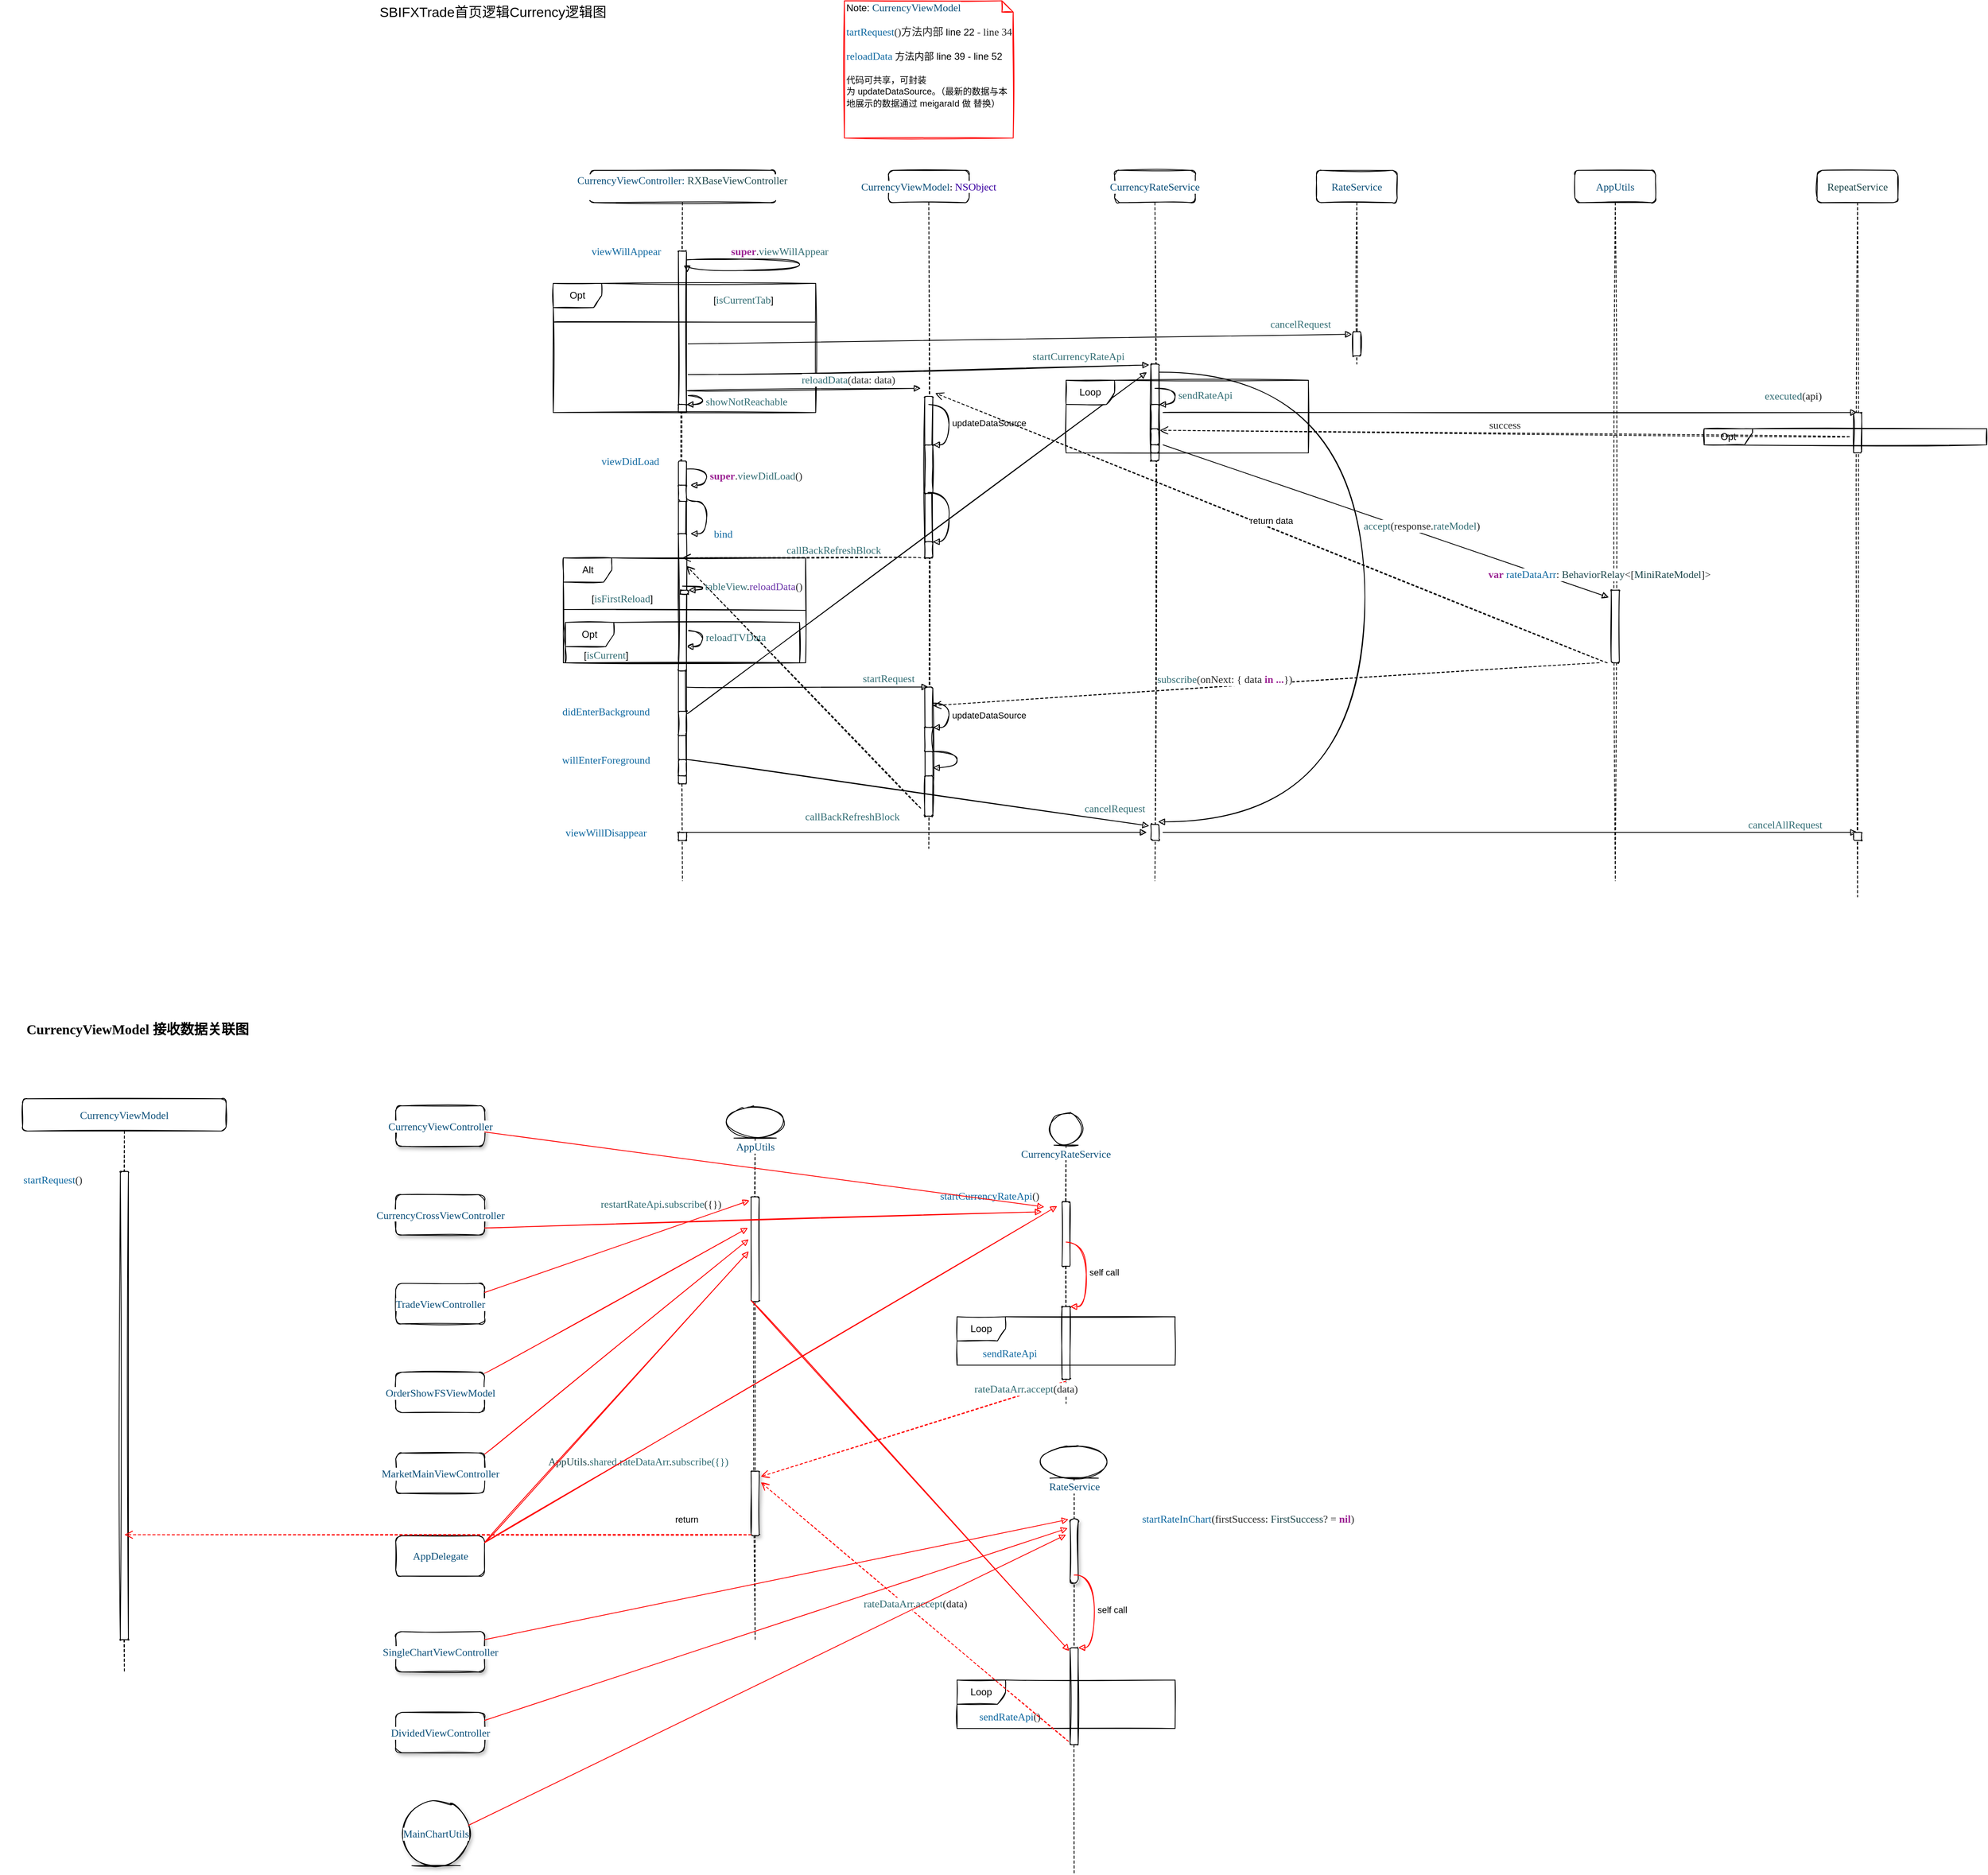 <mxfile version="13.6.2" type="device"><diagram name="Page-1" id="13e1069c-82ec-6db2-03f1-153e76fe0fe0"><mxGraphModel dx="5787" dy="4152" grid="1" gridSize="10" guides="1" tooltips="1" connect="1" arrows="1" fold="1" page="1" pageScale="1" pageWidth="4681" pageHeight="3300" background="#ffffff" math="0" shadow="0"><root><mxCell id="0"/><mxCell id="1" parent="0"/><mxCell id="7baba1c4bc27f4b0-2" value="&lt;span style=&quot;background-color: rgb(255 , 255 , 255) ; color: rgb(11 , 79 , 121) ; font-family: &amp;#34;menlo&amp;#34; ; font-size: 13px&quot;&gt;CurrencyViewModel&lt;/span&gt;:&amp;nbsp;&lt;span style=&quot;background-color: rgb(255 , 255 , 255) ; color: rgb(57 , 0 , 160) ; font-family: &amp;#34;menlo&amp;#34; ; font-size: 13px&quot;&gt;NSObject&lt;/span&gt;" style="shape=umlLifeline;perimeter=lifelinePerimeter;whiteSpace=wrap;html=1;container=1;collapsible=0;recursiveResize=0;outlineConnect=0;shadow=0;comic=0;labelBackgroundColor=none;strokeWidth=1;fontFamily=Verdana;fontSize=12;align=center;sketch=1;rounded=1;" parent="1" vertex="1"><mxGeometry x="10" y="80" width="100" height="840" as="geometry"/></mxCell><mxCell id="0Ag_rwqK9owdtoAF3dNn-20" value="" style="html=1;points=[];perimeter=orthogonalPerimeter;sketch=1;rounded=1;" vertex="1" parent="7baba1c4bc27f4b0-2"><mxGeometry x="45" y="280" width="10" height="200" as="geometry"/></mxCell><mxCell id="0Ag_rwqK9owdtoAF3dNn-27" value="" style="html=1;points=[];perimeter=orthogonalPerimeter;sketch=1;rounded=1;" vertex="1" parent="7baba1c4bc27f4b0-2"><mxGeometry x="45" y="340" width="10" height="60" as="geometry"/></mxCell><mxCell id="0Ag_rwqK9owdtoAF3dNn-28" value="updateDataSource" style="edgeStyle=orthogonalEdgeStyle;html=1;align=left;spacingLeft=2;endArrow=block;entryX=1;entryY=0;sketch=1;curved=1;" edge="1" target="0Ag_rwqK9owdtoAF3dNn-27" parent="7baba1c4bc27f4b0-2"><mxGeometry relative="1" as="geometry"><mxPoint x="50" y="290" as="sourcePoint"/><Array as="points"><mxPoint x="75" y="290"/></Array></mxGeometry></mxCell><mxCell id="0Ag_rwqK9owdtoAF3dNn-29" value="" style="html=1;points=[];perimeter=orthogonalPerimeter;sketch=1;rounded=1;" vertex="1" parent="7baba1c4bc27f4b0-2"><mxGeometry x="45" y="460" width="10" height="20" as="geometry"/></mxCell><mxCell id="0Ag_rwqK9owdtoAF3dNn-30" value="&lt;p class=&quot;p1&quot; style=&quot;margin: 0px ; font-stretch: normal ; font-size: 13px ; line-height: normal ; font-family: &amp;#34;menlo&amp;#34; ; color: rgb(50 , 109 , 116)&quot;&gt;callBackRefreshBlock&lt;/p&gt;" style="edgeStyle=orthogonalEdgeStyle;html=1;align=left;spacingLeft=2;endArrow=block;entryX=1;entryY=0;exitX=0.4;exitY=0.983;exitDx=0;exitDy=0;exitPerimeter=0;sketch=1;curved=1;" edge="1" target="0Ag_rwqK9owdtoAF3dNn-29" parent="7baba1c4bc27f4b0-2" source="0Ag_rwqK9owdtoAF3dNn-27"><mxGeometry x="1" y="185" relative="1" as="geometry"><mxPoint x="50" y="410" as="sourcePoint"/><Array as="points"><mxPoint x="75" y="399"/><mxPoint x="75" y="460"/></Array><mxPoint x="-185" y="-175" as="offset"/></mxGeometry></mxCell><mxCell id="0Ag_rwqK9owdtoAF3dNn-66" value="" style="html=1;points=[];perimeter=orthogonalPerimeter;sketch=1;rounded=1;" vertex="1" parent="7baba1c4bc27f4b0-2"><mxGeometry x="45" y="640" width="10" height="160" as="geometry"/></mxCell><mxCell id="0Ag_rwqK9owdtoAF3dNn-71" value="" style="html=1;points=[];perimeter=orthogonalPerimeter;sketch=1;rounded=1;" vertex="1" parent="7baba1c4bc27f4b0-2"><mxGeometry x="45" y="690" width="10" height="30" as="geometry"/></mxCell><mxCell id="0Ag_rwqK9owdtoAF3dNn-72" value="updateDataSource" style="edgeStyle=orthogonalEdgeStyle;html=1;align=left;spacingLeft=2;endArrow=block;entryX=1;entryY=0;sketch=1;curved=1;" edge="1" parent="7baba1c4bc27f4b0-2" target="0Ag_rwqK9owdtoAF3dNn-71"><mxGeometry relative="1" as="geometry"><mxPoint x="55" y="660" as="sourcePoint"/><Array as="points"><mxPoint x="75" y="660"/><mxPoint x="75" y="690"/></Array></mxGeometry></mxCell><mxCell id="0Ag_rwqK9owdtoAF3dNn-74" value="" style="edgeStyle=orthogonalEdgeStyle;html=1;align=left;spacingLeft=2;endArrow=block;entryX=1;entryY=0;sketch=1;curved=1;" edge="1" parent="7baba1c4bc27f4b0-2"><mxGeometry relative="1" as="geometry"><mxPoint x="55" y="720" as="sourcePoint"/><Array as="points"><mxPoint x="85" y="720"/><mxPoint x="85" y="740"/></Array><mxPoint x="55" y="740" as="targetPoint"/></mxGeometry></mxCell><mxCell id="0Ag_rwqK9owdtoAF3dNn-73" value="" style="html=1;points=[];perimeter=orthogonalPerimeter;sketch=1;rounded=1;" vertex="1" parent="7baba1c4bc27f4b0-2"><mxGeometry x="45" y="750" width="10" height="50" as="geometry"/></mxCell><mxCell id="7baba1c4bc27f4b0-3" value="&lt;p class=&quot;p1&quot; style=&quot;margin: 0px ; font-stretch: normal ; font-size: 13px ; line-height: normal ; font-family: &amp;#34;menlo&amp;#34; ; color: rgb(11 , 79 , 121) ; background-color: rgb(255 , 255 , 255)&quot;&gt;CurrencyRateService&lt;/p&gt;" style="shape=umlLifeline;perimeter=lifelinePerimeter;whiteSpace=wrap;html=1;container=1;collapsible=0;recursiveResize=0;outlineConnect=0;shadow=0;comic=0;labelBackgroundColor=none;strokeWidth=1;fontFamily=Verdana;fontSize=12;align=center;sketch=1;rounded=1;" parent="1" vertex="1"><mxGeometry x="290" y="80" width="100" height="880" as="geometry"/></mxCell><mxCell id="7baba1c4bc27f4b0-13" value="" style="html=1;points=[];perimeter=orthogonalPerimeter;shadow=0;comic=0;labelBackgroundColor=none;strokeWidth=1;fontFamily=Verdana;fontSize=12;align=center;sketch=1;rounded=1;" parent="7baba1c4bc27f4b0-3" vertex="1"><mxGeometry x="45" y="240" width="10" height="120" as="geometry"/></mxCell><mxCell id="0Ag_rwqK9owdtoAF3dNn-63" value="" style="html=1;points=[];perimeter=orthogonalPerimeter;sketch=1;rounded=1;" vertex="1" parent="7baba1c4bc27f4b0-3"><mxGeometry x="45" y="810" width="10" height="20" as="geometry"/></mxCell><mxCell id="0Ag_rwqK9owdtoAF3dNn-82" value="" style="html=1;points=[];perimeter=orthogonalPerimeter;sketch=1;rounded=1;" vertex="1" parent="7baba1c4bc27f4b0-3"><mxGeometry x="45" y="290" width="10" height="60" as="geometry"/></mxCell><mxCell id="0Ag_rwqK9owdtoAF3dNn-83" value="&lt;p class=&quot;p1&quot; style=&quot;margin: 0px ; font-stretch: normal ; font-size: 13px ; line-height: normal ; font-family: &amp;#34;menlo&amp;#34; ; color: rgb(50 , 109 , 116)&quot;&gt;sendRateApi&lt;/p&gt;" style="edgeStyle=orthogonalEdgeStyle;html=1;align=left;spacingLeft=2;endArrow=block;entryX=1;entryY=0;sketch=1;curved=1;" edge="1" target="0Ag_rwqK9owdtoAF3dNn-82" parent="7baba1c4bc27f4b0-3"><mxGeometry relative="1" as="geometry"><mxPoint x="50" y="270" as="sourcePoint"/><Array as="points"><mxPoint x="75" y="270"/></Array></mxGeometry></mxCell><mxCell id="0Ag_rwqK9owdtoAF3dNn-84" value="&lt;p class=&quot;p1&quot; style=&quot;margin: 0px ; font-stretch: normal ; font-size: 13px ; line-height: normal ; font-family: &amp;#34;menlo&amp;#34; ; color: rgb(50 , 109 , 116)&quot;&gt;executed&lt;span class=&quot;s1&quot; style=&quot;color: rgba(0 , 0 , 0 , 0.85)&quot;&gt;(api)&lt;/span&gt;&lt;/p&gt;" style="html=1;verticalAlign=bottom;endArrow=block;sketch=1;curved=1;" edge="1" parent="7baba1c4bc27f4b0-3" target="0Ag_rwqK9owdtoAF3dNn-78"><mxGeometry x="0.815" y="10" width="80" relative="1" as="geometry"><mxPoint x="60" y="300" as="sourcePoint"/><mxPoint x="140" y="300" as="targetPoint"/><mxPoint as="offset"/></mxGeometry></mxCell><mxCell id="0Ag_rwqK9owdtoAF3dNn-93" value="" style="html=1;points=[];perimeter=orthogonalPerimeter;sketch=1;rounded=1;" vertex="1" parent="7baba1c4bc27f4b0-3"><mxGeometry x="45" y="320" width="10" height="20" as="geometry"/></mxCell><mxCell id="0Ag_rwqK9owdtoAF3dNn-94" value="&lt;p class=&quot;p1&quot; style=&quot;margin: 0px ; font-stretch: normal ; font-size: 13px ; line-height: normal ; font-family: &amp;#34;menlo&amp;#34; ; color: rgb(50 , 109 , 116)&quot;&gt;accept&lt;span class=&quot;s1&quot; style=&quot;color: rgba(0 , 0 , 0 , 0.85)&quot;&gt;(response.&lt;/span&gt;rateModel&lt;span class=&quot;s1&quot; style=&quot;color: rgba(0 , 0 , 0 , 0.85)&quot;&gt;)&lt;/span&gt;&lt;/p&gt;" style="html=1;verticalAlign=bottom;endArrow=block;entryX=-0.3;entryY=0.1;entryDx=0;entryDy=0;entryPerimeter=0;sketch=1;curved=1;" edge="1" parent="7baba1c4bc27f4b0-3" target="7baba1c4bc27f4b0-19"><mxGeometry x="0.16" width="80" relative="1" as="geometry"><mxPoint x="60" y="340" as="sourcePoint"/><mxPoint x="140" y="340" as="targetPoint"/><mxPoint y="1" as="offset"/></mxGeometry></mxCell><mxCell id="0Ag_rwqK9owdtoAF3dNn-99" value="" style="edgeStyle=orthogonalEdgeStyle;html=1;align=left;spacingLeft=2;endArrow=block;entryX=0.9;entryY=-0.15;entryDx=0;entryDy=0;entryPerimeter=0;sketch=1;curved=1;" edge="1" target="0Ag_rwqK9owdtoAF3dNn-63" parent="7baba1c4bc27f4b0-3" source="7baba1c4bc27f4b0-13"><mxGeometry relative="1" as="geometry"><mxPoint x="50" y="750" as="sourcePoint"/><Array as="points"><mxPoint x="310" y="250"/><mxPoint x="310" y="807"/></Array><mxPoint x="55" y="770" as="targetPoint"/></mxGeometry></mxCell><mxCell id="0Ag_rwqK9owdtoAF3dNn-100" value="" style="html=1;verticalAlign=bottom;endArrow=block;sketch=1;curved=1;" edge="1" parent="7baba1c4bc27f4b0-3" target="0Ag_rwqK9owdtoAF3dNn-78"><mxGeometry width="80" relative="1" as="geometry"><mxPoint x="60" y="820" as="sourcePoint"/><mxPoint x="140" y="820" as="targetPoint"/></mxGeometry></mxCell><mxCell id="7baba1c4bc27f4b0-4" value="&lt;p class=&quot;p1&quot; style=&quot;margin: 0px ; font-stretch: normal ; font-size: 13px ; line-height: normal ; font-family: &amp;#34;menlo&amp;#34; ; color: rgb(11 , 79 , 121) ; background-color: rgb(255 , 255 , 255)&quot;&gt;RateService&lt;/p&gt;" style="shape=umlLifeline;perimeter=lifelinePerimeter;whiteSpace=wrap;html=1;container=1;collapsible=0;recursiveResize=0;outlineConnect=0;shadow=0;comic=0;labelBackgroundColor=none;strokeWidth=1;fontFamily=Verdana;fontSize=12;align=center;sketch=1;rounded=1;" parent="1" vertex="1"><mxGeometry x="540" y="80" width="100" height="240" as="geometry"/></mxCell><mxCell id="7baba1c4bc27f4b0-5" value="&lt;p class=&quot;p1&quot; style=&quot;margin: 0px ; font-stretch: normal ; font-size: 13px ; line-height: normal ; font-family: &amp;#34;menlo&amp;#34; ; color: rgb(11 , 79 , 121) ; background-color: rgb(255 , 255 , 255)&quot;&gt;AppUtils&lt;/p&gt;" style="shape=umlLifeline;perimeter=lifelinePerimeter;whiteSpace=wrap;html=1;container=1;collapsible=0;recursiveResize=0;outlineConnect=0;shadow=0;comic=0;labelBackgroundColor=none;strokeWidth=1;fontFamily=Verdana;fontSize=12;align=center;sketch=1;rounded=1;" parent="1" vertex="1"><mxGeometry x="860" y="80" width="100" height="880" as="geometry"/></mxCell><mxCell id="7baba1c4bc27f4b0-19" value="" style="html=1;points=[];perimeter=orthogonalPerimeter;shadow=0;comic=0;labelBackgroundColor=none;strokeWidth=1;fontFamily=Verdana;fontSize=12;align=center;sketch=1;rounded=1;" parent="7baba1c4bc27f4b0-5" vertex="1"><mxGeometry x="45" y="520" width="10" height="90" as="geometry"/></mxCell><mxCell id="7baba1c4bc27f4b0-8" value="&lt;p class=&quot;p1&quot; style=&quot;margin: 0px ; font-stretch: normal ; font-size: 13px ; line-height: normal ; font-family: &amp;#34;menlo&amp;#34; ; color: rgb(11 , 79 , 121) ; background-color: rgb(255 , 255 , 255)&quot;&gt;CurrencyViewController:&amp;nbsp;&lt;span style=&quot;color: rgb(28 , 70 , 74) ; font-family: &amp;#34;menlo&amp;#34;&quot;&gt;RXBaseViewController&lt;/span&gt;&lt;/p&gt;&lt;p class=&quot;p1&quot; style=&quot;margin: 0px ; font-stretch: normal ; font-size: 13px ; line-height: normal ; font-family: &amp;#34;menlo&amp;#34; ; color: rgb(11 , 79 , 121) ; background-color: rgb(255 , 255 , 255)&quot;&gt;&lt;span style=&quot;color: rgb(28 , 70 , 74) ; font-family: &amp;#34;menlo&amp;#34;&quot;&gt;&lt;br&gt;&lt;/span&gt;&lt;/p&gt;" style="shape=umlLifeline;perimeter=lifelinePerimeter;whiteSpace=wrap;html=1;container=1;collapsible=0;recursiveResize=0;outlineConnect=0;shadow=0;comic=0;labelBackgroundColor=none;strokeWidth=1;fontFamily=Verdana;fontSize=12;align=center;sketch=1;rounded=1;" parent="1" vertex="1"><mxGeometry x="-360" y="80" width="230" height="880" as="geometry"/></mxCell><mxCell id="7baba1c4bc27f4b0-9" value="" style="html=1;points=[];perimeter=orthogonalPerimeter;shadow=0;comic=0;labelBackgroundColor=none;strokeWidth=1;fontFamily=Verdana;fontSize=12;align=center;sketch=1;rounded=1;" parent="7baba1c4bc27f4b0-8" vertex="1"><mxGeometry x="110" y="100" width="10" height="200" as="geometry"/></mxCell><mxCell id="0Ag_rwqK9owdtoAF3dNn-18" value="" style="edgeStyle=orthogonalEdgeStyle;html=1;align=left;spacingLeft=2;endArrow=block;entryX=1.1;entryY=0.133;exitX=1;exitY=0.056;exitDx=0;exitDy=0;exitPerimeter=0;entryDx=0;entryDy=0;entryPerimeter=0;sketch=1;curved=1;" edge="1" target="7baba1c4bc27f4b0-9" parent="7baba1c4bc27f4b0-8" source="7baba1c4bc27f4b0-9"><mxGeometry relative="1" as="geometry"><mxPoint x="235" y="340" as="sourcePoint"/><Array as="points"><mxPoint x="260" y="110"/><mxPoint x="260" y="124"/></Array></mxGeometry></mxCell><mxCell id="0Ag_rwqK9owdtoAF3dNn-33" value="" style="html=1;points=[];perimeter=orthogonalPerimeter;sketch=1;rounded=1;" vertex="1" parent="7baba1c4bc27f4b0-8"><mxGeometry x="110" y="480" width="10" height="130" as="geometry"/></mxCell><mxCell id="0Ag_rwqK9owdtoAF3dNn-41" value="" style="html=1;points=[];perimeter=orthogonalPerimeter;sketch=1;rounded=1;" vertex="1" parent="7baba1c4bc27f4b0-8"><mxGeometry x="110" y="590" width="10" height="20" as="geometry"/></mxCell><mxCell id="0Ag_rwqK9owdtoAF3dNn-42" value="&lt;p class=&quot;p1&quot; style=&quot;margin: 0px ; font-stretch: normal ; font-size: 13px ; line-height: normal ; font-family: &amp;#34;menlo&amp;#34; ; color: rgb(50 , 109 , 116)&quot;&gt;reloadTVData&lt;/p&gt;" style="edgeStyle=orthogonalEdgeStyle;html=1;align=left;spacingLeft=2;endArrow=block;entryX=1;entryY=0;sketch=1;curved=1;" edge="1" target="0Ag_rwqK9owdtoAF3dNn-41" parent="7baba1c4bc27f4b0-8"><mxGeometry relative="1" as="geometry"><mxPoint x="115" y="570" as="sourcePoint"/><Array as="points"><mxPoint x="140" y="570"/></Array></mxGeometry></mxCell><mxCell id="0Ag_rwqK9owdtoAF3dNn-48" value="" style="html=1;points=[];perimeter=orthogonalPerimeter;sketch=1;rounded=1;" vertex="1" parent="7baba1c4bc27f4b0-8"><mxGeometry x="110" y="360" width="10" height="400" as="geometry"/></mxCell><mxCell id="0Ag_rwqK9owdtoAF3dNn-49" value="" style="html=1;points=[];perimeter=orthogonalPerimeter;sketch=1;rounded=1;" vertex="1" parent="7baba1c4bc27f4b0-8"><mxGeometry x="110" y="450" width="10" height="170" as="geometry"/></mxCell><mxCell id="0Ag_rwqK9owdtoAF3dNn-52" value="&lt;p class=&quot;p1&quot; style=&quot;margin: 0px ; font-stretch: normal ; font-size: 13px ; line-height: normal ; font-family: &amp;#34;menlo&amp;#34; ; color: rgb(50 , 109 , 116)&quot;&gt;&lt;span class=&quot;s1&quot; style=&quot;color: rgb(155 , 35 , 147)&quot;&gt;&lt;b&gt;super&lt;/b&gt;&lt;/span&gt;&lt;span class=&quot;s2&quot; style=&quot;color: rgba(0 , 0 , 0 , 0.85)&quot;&gt;.&lt;/span&gt;viewDidLoad&lt;span class=&quot;s2&quot; style=&quot;color: rgba(0 , 0 , 0 , 0.85)&quot;&gt;()&lt;/span&gt;&lt;/p&gt;" style="edgeStyle=orthogonalEdgeStyle;html=1;align=left;spacingLeft=2;endArrow=block;entryX=1;entryY=0;sketch=1;curved=1;" edge="1" parent="7baba1c4bc27f4b0-8"><mxGeometry relative="1" as="geometry"><mxPoint x="120" y="370" as="sourcePoint"/><Array as="points"><mxPoint x="145" y="370"/></Array><mxPoint x="125" y="390" as="targetPoint"/></mxGeometry></mxCell><mxCell id="0Ag_rwqK9owdtoAF3dNn-53" value="" style="html=1;points=[];perimeter=orthogonalPerimeter;sketch=1;rounded=1;" vertex="1" parent="7baba1c4bc27f4b0-8"><mxGeometry x="110" y="390" width="10" height="20" as="geometry"/></mxCell><mxCell id="0Ag_rwqK9owdtoAF3dNn-55" value="&lt;span style=&quot;color: rgb(15 , 104 , 160) ; font-family: &amp;#34;menlo&amp;#34; ; font-size: 13px ; text-align: center&quot;&gt;bind&lt;/span&gt;" style="edgeStyle=orthogonalEdgeStyle;html=1;align=left;spacingLeft=2;endArrow=block;entryX=1;entryY=0;exitX=1;exitY=0.7;exitDx=0;exitDy=0;exitPerimeter=0;sketch=1;curved=1;" edge="1" parent="7baba1c4bc27f4b0-8" source="0Ag_rwqK9owdtoAF3dNn-53"><mxGeometry x="0.56" y="-5" relative="1" as="geometry"><mxPoint x="120" y="430" as="sourcePoint"/><Array as="points"><mxPoint x="120" y="410"/><mxPoint x="145" y="410"/><mxPoint x="145" y="450"/></Array><mxPoint x="125" y="450" as="targetPoint"/><mxPoint x="5" y="5" as="offset"/></mxGeometry></mxCell><mxCell id="0Ag_rwqK9owdtoAF3dNn-57" value="" style="html=1;points=[];perimeter=orthogonalPerimeter;sketch=1;rounded=1;" vertex="1" parent="7baba1c4bc27f4b0-8"><mxGeometry x="110" y="670" width="10" height="30" as="geometry"/></mxCell><mxCell id="0Ag_rwqK9owdtoAF3dNn-58" value="" style="html=1;points=[];perimeter=orthogonalPerimeter;sketch=1;rounded=1;" vertex="1" parent="7baba1c4bc27f4b0-8"><mxGeometry x="110" y="730" width="10" height="20" as="geometry"/></mxCell><mxCell id="0Ag_rwqK9owdtoAF3dNn-61" value="&lt;p class=&quot;p1&quot; style=&quot;margin: 0px ; font-stretch: normal ; font-size: 13px ; line-height: normal ; font-family: &amp;#34;menlo&amp;#34; ; color: rgb(50 , 109 , 116)&quot;&gt;startRequest&lt;/p&gt;" style="html=1;verticalAlign=bottom;endArrow=block;sketch=1;curved=1;" edge="1" parent="7baba1c4bc27f4b0-8" target="7baba1c4bc27f4b0-2"><mxGeometry x="0.669" width="80" relative="1" as="geometry"><mxPoint x="120" y="640" as="sourcePoint"/><mxPoint x="200" y="640" as="targetPoint"/><mxPoint as="offset"/></mxGeometry></mxCell><mxCell id="0Ag_rwqK9owdtoAF3dNn-64" value="" style="html=1;verticalAlign=bottom;endArrow=block;entryX=-0.2;entryY=0.1;entryDx=0;entryDy=0;entryPerimeter=0;sketch=1;curved=1;" edge="1" parent="7baba1c4bc27f4b0-8" target="0Ag_rwqK9owdtoAF3dNn-63"><mxGeometry width="80" relative="1" as="geometry"><mxPoint x="120" y="730" as="sourcePoint"/><mxPoint x="200" y="730" as="targetPoint"/></mxGeometry></mxCell><mxCell id="0Ag_rwqK9owdtoAF3dNn-67" value="" style="html=1;points=[];perimeter=orthogonalPerimeter;sketch=1;rounded=1;" vertex="1" parent="7baba1c4bc27f4b0-8"><mxGeometry x="110" y="820" width="10" height="10" as="geometry"/></mxCell><mxCell id="0Ag_rwqK9owdtoAF3dNn-69" value="" style="html=1;verticalAlign=bottom;endArrow=block;sketch=1;curved=1;" edge="1" parent="7baba1c4bc27f4b0-8"><mxGeometry width="80" relative="1" as="geometry"><mxPoint x="120" y="820" as="sourcePoint"/><mxPoint x="690" y="820" as="targetPoint"/></mxGeometry></mxCell><mxCell id="0Ag_rwqK9owdtoAF3dNn-45" value="" style="html=1;points=[];perimeter=orthogonalPerimeter;sketch=1;rounded=1;" vertex="1" parent="7baba1c4bc27f4b0-8"><mxGeometry x="110" y="290" width="10" height="10" as="geometry"/></mxCell><mxCell id="0Ag_rwqK9owdtoAF3dNn-46" value="&lt;p class=&quot;p1&quot; style=&quot;margin: 0px ; font-stretch: normal ; font-size: 13px ; line-height: normal ; font-family: &amp;#34;menlo&amp;#34; ; color: rgb(50 , 109 , 116)&quot;&gt;showNotReachable&lt;/p&gt;" style="edgeStyle=orthogonalEdgeStyle;html=1;align=left;spacingLeft=2;endArrow=block;entryX=1;entryY=0;exitX=1.2;exitY=0.895;exitDx=0;exitDy=0;exitPerimeter=0;sketch=1;curved=1;" edge="1" target="0Ag_rwqK9owdtoAF3dNn-45" parent="7baba1c4bc27f4b0-8" source="7baba1c4bc27f4b0-9"><mxGeometry relative="1" as="geometry"><mxPoint x="115" y="250" as="sourcePoint"/><Array as="points"><mxPoint x="140" y="279"/><mxPoint x="140" y="290"/></Array></mxGeometry></mxCell><mxCell id="7baba1c4bc27f4b0-16" value="" style="html=1;points=[];perimeter=orthogonalPerimeter;shadow=0;comic=0;labelBackgroundColor=none;strokeWidth=1;fontFamily=Verdana;fontSize=12;align=center;sketch=1;rounded=1;" parent="1" vertex="1"><mxGeometry x="585" y="280" width="10" height="30" as="geometry"/></mxCell><mxCell id="0Ag_rwqK9owdtoAF3dNn-2" value="&lt;p class=&quot;p1&quot; style=&quot;margin: 0px ; font-stretch: normal ; font-size: 13px ; line-height: normal ; font-family: &amp;#34;menlo&amp;#34; ; color: rgb(15 , 104 , 160) ; background-color: rgb(255 , 255 , 255)&quot;&gt;viewWillAppear&lt;/p&gt;" style="text;html=1;align=center;verticalAlign=middle;resizable=0;points=[];autosize=1;sketch=1;rounded=1;" vertex="1" parent="1"><mxGeometry x="-380" y="170" width="130" height="20" as="geometry"/></mxCell><mxCell id="0Ag_rwqK9owdtoAF3dNn-3" value="Opt" style="shape=umlFrame;whiteSpace=wrap;html=1;sketch=1;rounded=1;" vertex="1" parent="1"><mxGeometry x="-405" y="220" width="325" height="160" as="geometry"/></mxCell><mxCell id="0Ag_rwqK9owdtoAF3dNn-4" value="" style="endArrow=none;html=1;exitX=0;exitY=0.3;exitDx=0;exitDy=0;exitPerimeter=0;entryX=0.997;entryY=0.3;entryDx=0;entryDy=0;entryPerimeter=0;sketch=1;curved=1;" edge="1" parent="1" source="0Ag_rwqK9owdtoAF3dNn-3" target="0Ag_rwqK9owdtoAF3dNn-3"><mxGeometry width="50" height="50" relative="1" as="geometry"><mxPoint x="-30" y="370" as="sourcePoint"/><mxPoint x="-87" y="272" as="targetPoint"/></mxGeometry></mxCell><mxCell id="0Ag_rwqK9owdtoAF3dNn-5" value="[&lt;span style=&quot;background-color: rgb(255 , 255 , 255) ; color: rgb(50 , 109 , 116) ; font-family: &amp;#34;menlo&amp;#34; ; font-size: 13px&quot;&gt;isCurrentTab&lt;/span&gt;&lt;span&gt;]&lt;/span&gt;" style="text;html=1;align=center;verticalAlign=middle;resizable=0;points=[];autosize=1;sketch=1;rounded=1;" vertex="1" parent="1"><mxGeometry x="-230" y="230" width="120" height="20" as="geometry"/></mxCell><mxCell id="0Ag_rwqK9owdtoAF3dNn-6" value="" style="html=1;verticalAlign=bottom;endArrow=block;entryX=1.033;entryY=1.15;entryDx=0;entryDy=0;entryPerimeter=0;exitX=1.2;exitY=0.575;exitDx=0;exitDy=0;exitPerimeter=0;sketch=1;curved=1;" edge="1" parent="1" source="7baba1c4bc27f4b0-9" target="0Ag_rwqK9owdtoAF3dNn-7"><mxGeometry width="80" relative="1" as="geometry"><mxPoint x="-50" y="283" as="sourcePoint"/><mxPoint x="420" y="278" as="targetPoint"/></mxGeometry></mxCell><mxCell id="0Ag_rwqK9owdtoAF3dNn-7" value="&lt;p class=&quot;p1&quot; style=&quot;margin: 0px ; font-stretch: normal ; font-size: 13px ; line-height: normal ; font-family: &amp;#34;menlo&amp;#34; ; color: rgb(50 , 109 , 116) ; background-color: rgb(255 , 255 , 255)&quot;&gt;cancelRequest&lt;/p&gt;" style="text;html=1;align=center;verticalAlign=middle;resizable=0;points=[];autosize=1;sketch=1;rounded=1;" vertex="1" parent="1"><mxGeometry x="460" y="260" width="120" height="20" as="geometry"/></mxCell><mxCell id="0Ag_rwqK9owdtoAF3dNn-8" value="" style="html=1;verticalAlign=bottom;endArrow=block;exitX=1.2;exitY=0.765;exitDx=0;exitDy=0;exitPerimeter=0;entryX=1.018;entryY=1.05;entryDx=0;entryDy=0;entryPerimeter=0;sketch=1;curved=1;" edge="1" parent="1" source="7baba1c4bc27f4b0-9" target="0Ag_rwqK9owdtoAF3dNn-9"><mxGeometry x="0.829" y="10" width="80" relative="1" as="geometry"><mxPoint x="-230" y="300" as="sourcePoint"/><mxPoint x="330" y="320" as="targetPoint"/><Array as="points"><mxPoint x="50" y="330"/></Array><mxPoint as="offset"/></mxGeometry></mxCell><mxCell id="0Ag_rwqK9owdtoAF3dNn-9" value="&lt;p class=&quot;p1&quot; style=&quot;margin: 0px ; font-stretch: normal ; font-size: 13px ; line-height: normal ; font-family: &amp;#34;menlo&amp;#34; ; color: rgb(50 , 109 , 116) ; background-color: rgb(255 , 255 , 255)&quot;&gt;startCurrencyRateApi&lt;/p&gt;" style="text;html=1;align=center;verticalAlign=middle;resizable=0;points=[];autosize=1;sketch=1;rounded=1;" vertex="1" parent="1"><mxGeometry x="160" y="300" width="170" height="20" as="geometry"/></mxCell><mxCell id="0Ag_rwqK9owdtoAF3dNn-10" value="&lt;p class=&quot;p1&quot; style=&quot;margin: 0px ; font-stretch: normal ; font-size: 13px ; line-height: normal ; font-family: &amp;#34;menlo&amp;#34; ; color: rgb(50 , 109 , 116) ; background-color: rgb(255 , 255 , 255)&quot;&gt;&lt;span class=&quot;s1&quot; style=&quot;color: rgb(155 , 35 , 147)&quot;&gt;&lt;b&gt;super&lt;/b&gt;&lt;/span&gt;&lt;span class=&quot;s2&quot; style=&quot;color: rgba(0 , 0 , 0 , 0.85)&quot;&gt;.&lt;/span&gt;viewWillAppear&lt;/p&gt;" style="text;html=1;align=center;verticalAlign=middle;resizable=0;points=[];autosize=1;sketch=1;rounded=1;" vertex="1" parent="1"><mxGeometry x="-210" y="170" width="170" height="20" as="geometry"/></mxCell><mxCell id="0Ag_rwqK9owdtoAF3dNn-21" value="&lt;p class=&quot;p1&quot; style=&quot;margin: 0px ; font-stretch: normal ; font-size: 13px ; line-height: normal ; font-family: &amp;#34;menlo&amp;#34; ; color: rgb(50 , 109 , 116)&quot;&gt;reloadData&lt;span class=&quot;s1&quot; style=&quot;color: rgba(0 , 0 , 0 , 0.85)&quot;&gt;(data: data)&lt;/span&gt;&lt;/p&gt;" style="html=1;verticalAlign=bottom;endArrow=block;exitX=1.1;exitY=0.865;exitDx=0;exitDy=0;exitPerimeter=0;sketch=1;curved=1;" edge="1" parent="1" source="7baba1c4bc27f4b0-9"><mxGeometry x="0.377" y="1" width="80" relative="1" as="geometry"><mxPoint x="-80" y="350" as="sourcePoint"/><mxPoint x="50" y="350" as="targetPoint"/><mxPoint as="offset"/></mxGeometry></mxCell><mxCell id="0Ag_rwqK9owdtoAF3dNn-22" value="&lt;p class=&quot;p1&quot; style=&quot;margin: 0px ; font-stretch: normal ; font-size: 13px ; line-height: normal ; font-family: &amp;#34;menlo&amp;#34; ; color: rgb(28 , 70 , 74) ; background-color: rgb(255 , 255 , 255)&quot;&gt;&lt;span class=&quot;s1&quot; style=&quot;color: rgb(155 , 35 , 147)&quot;&gt;&lt;b&gt;var&lt;/b&gt;&lt;/span&gt;&lt;span class=&quot;s2&quot; style=&quot;color: rgba(0 , 0 , 0 , 0.85)&quot;&gt; &lt;/span&gt;&lt;span class=&quot;s3&quot; style=&quot;color: rgb(15 , 104 , 160)&quot;&gt;rateDataArr&lt;/span&gt;&lt;span class=&quot;s2&quot; style=&quot;color: rgba(0 , 0 , 0 , 0.85)&quot;&gt;: &lt;/span&gt;BehaviorRelay&lt;span class=&quot;s2&quot; style=&quot;color: rgba(0 , 0 , 0 , 0.85)&quot;&gt;&amp;lt;[&lt;/span&gt;MiniRateModel&lt;span class=&quot;s2&quot; style=&quot;color: rgba(0 , 0 , 0 , 0.85)&quot;&gt;]&amp;gt;&lt;/span&gt;&lt;/p&gt;" style="text;html=1;align=center;verticalAlign=middle;resizable=0;points=[];autosize=1;sketch=1;rounded=1;" vertex="1" parent="1"><mxGeometry x="700" y="570" width="380" height="20" as="geometry"/></mxCell><mxCell id="0Ag_rwqK9owdtoAF3dNn-32" value="" style="html=1;verticalAlign=bottom;endArrow=open;dashed=1;endSize=8;sketch=1;curved=1;" edge="1" parent="1" target="7baba1c4bc27f4b0-8"><mxGeometry relative="1" as="geometry"><mxPoint x="50" y="560" as="sourcePoint"/><mxPoint x="-30" y="560" as="targetPoint"/></mxGeometry></mxCell><mxCell id="0Ag_rwqK9owdtoAF3dNn-34" value="Alt" style="shape=umlFrame;whiteSpace=wrap;html=1;sketch=1;rounded=1;" vertex="1" parent="1"><mxGeometry x="-392.5" y="560" width="300" height="130" as="geometry"/></mxCell><mxCell id="0Ag_rwqK9owdtoAF3dNn-35" value="" style="endArrow=none;html=1;exitX=0.002;exitY=0.492;exitDx=0;exitDy=0;exitPerimeter=0;entryX=0.998;entryY=0.5;entryDx=0;entryDy=0;entryPerimeter=0;sketch=1;curved=1;" edge="1" parent="1" source="0Ag_rwqK9owdtoAF3dNn-34" target="0Ag_rwqK9owdtoAF3dNn-34"><mxGeometry width="50" height="50" relative="1" as="geometry"><mxPoint x="-350" y="660" as="sourcePoint"/><mxPoint x="-300" y="610" as="targetPoint"/><Array as="points"><mxPoint x="-380" y="625"/></Array></mxGeometry></mxCell><mxCell id="0Ag_rwqK9owdtoAF3dNn-36" value="[&lt;span style=&quot;background-color: rgb(255 , 255 , 255) ; color: rgb(50 , 109 , 116) ; font-family: &amp;#34;menlo&amp;#34; ; font-size: 13px&quot;&gt;isFirstReload&lt;/span&gt;&lt;span&gt;]&lt;/span&gt;" style="text;html=1;align=center;verticalAlign=middle;resizable=0;points=[];autosize=1;sketch=1;rounded=1;" vertex="1" parent="1"><mxGeometry x="-380" y="600" width="120" height="20" as="geometry"/></mxCell><mxCell id="0Ag_rwqK9owdtoAF3dNn-37" value="" style="html=1;points=[];perimeter=orthogonalPerimeter;sketch=1;rounded=1;" vertex="1" parent="1"><mxGeometry x="-247.5" y="600" width="10" height="5" as="geometry"/></mxCell><mxCell id="0Ag_rwqK9owdtoAF3dNn-38" value="&lt;p class=&quot;p1&quot; style=&quot;margin: 0px ; font-stretch: normal ; font-size: 13px ; line-height: normal ; font-family: &amp;#34;menlo&amp;#34; ; color: rgb(108 , 54 , 169)&quot;&gt;&lt;span class=&quot;s1&quot; style=&quot;color: rgb(50 , 109 , 116)&quot;&gt;tableView&lt;/span&gt;&lt;span class=&quot;s2&quot; style=&quot;color: rgba(0 , 0 , 0 , 0.85)&quot;&gt;.&lt;/span&gt;reloadData&lt;span class=&quot;s2&quot; style=&quot;color: rgba(0 , 0 , 0 , 0.85)&quot;&gt;()&lt;/span&gt;&lt;/p&gt;" style="edgeStyle=orthogonalEdgeStyle;html=1;align=left;spacingLeft=2;endArrow=block;entryX=1;entryY=0;sketch=1;curved=1;" edge="1" target="0Ag_rwqK9owdtoAF3dNn-37" parent="1"><mxGeometry relative="1" as="geometry"><mxPoint x="-245" y="595" as="sourcePoint"/><Array as="points"><mxPoint x="-220" y="595"/></Array></mxGeometry></mxCell><mxCell id="0Ag_rwqK9owdtoAF3dNn-39" value="Opt" style="shape=umlFrame;whiteSpace=wrap;html=1;sketch=1;rounded=1;" vertex="1" parent="1"><mxGeometry x="-390" y="640" width="290" height="50" as="geometry"/></mxCell><mxCell id="0Ag_rwqK9owdtoAF3dNn-40" value="[&lt;span style=&quot;background-color: rgb(255 , 255 , 255) ; color: rgb(50 , 109 , 116) ; font-family: &amp;#34;menlo&amp;#34; ; font-size: 13px&quot;&gt;isCurrent&lt;/span&gt;&lt;span&gt;]&lt;/span&gt;" style="text;html=1;align=center;verticalAlign=middle;resizable=0;points=[];autosize=1;sketch=1;rounded=1;" vertex="1" parent="1"><mxGeometry x="-385" y="670" width="90" height="20" as="geometry"/></mxCell><mxCell id="0Ag_rwqK9owdtoAF3dNn-50" value="&lt;p class=&quot;p1&quot; style=&quot;margin: 0px ; font-stretch: normal ; font-size: 13px ; line-height: normal ; font-family: &amp;#34;menlo&amp;#34; ; color: rgb(15 , 104 , 160) ; background-color: rgb(255 , 255 , 255)&quot;&gt;viewDidLoad&lt;/p&gt;" style="text;html=1;align=center;verticalAlign=middle;resizable=0;points=[];autosize=1;sketch=1;rounded=1;" vertex="1" parent="1"><mxGeometry x="-360" y="430" width="100" height="20" as="geometry"/></mxCell><mxCell id="0Ag_rwqK9owdtoAF3dNn-59" value="&lt;p class=&quot;p1&quot; style=&quot;margin: 0px ; font-stretch: normal ; font-size: 13px ; line-height: normal ; font-family: &amp;#34;menlo&amp;#34; ; color: rgb(15 , 104 , 160) ; background-color: rgb(255 , 255 , 255)&quot;&gt;didEnterBackground&lt;/p&gt;" style="text;html=1;align=center;verticalAlign=middle;resizable=0;points=[];autosize=1;sketch=1;rounded=1;" vertex="1" parent="1"><mxGeometry x="-420" y="740" width="160" height="20" as="geometry"/></mxCell><mxCell id="0Ag_rwqK9owdtoAF3dNn-60" value="&lt;p class=&quot;p1&quot; style=&quot;margin: 0px ; font-stretch: normal ; font-size: 13px ; line-height: normal ; font-family: &amp;#34;menlo&amp;#34; ; color: rgb(15 , 104 , 160) ; background-color: rgb(255 , 255 , 255)&quot;&gt;willEnterForeground&lt;/p&gt;" style="text;html=1;align=center;verticalAlign=middle;resizable=0;points=[];autosize=1;sketch=1;rounded=1;" vertex="1" parent="1"><mxGeometry x="-420" y="800" width="160" height="20" as="geometry"/></mxCell><mxCell id="0Ag_rwqK9owdtoAF3dNn-62" value="" style="html=1;verticalAlign=bottom;endArrow=block;exitX=1.1;exitY=0.1;exitDx=0;exitDy=0;exitPerimeter=0;sketch=1;curved=1;" edge="1" parent="1" source="0Ag_rwqK9owdtoAF3dNn-57"><mxGeometry x="0.619" y="2" width="80" relative="1" as="geometry"><mxPoint x="-230" y="750" as="sourcePoint"/><mxPoint x="330" y="330" as="targetPoint"/><mxPoint as="offset"/></mxGeometry></mxCell><mxCell id="0Ag_rwqK9owdtoAF3dNn-65" value="&lt;p class=&quot;p1&quot; style=&quot;margin: 0px ; font-stretch: normal ; font-size: 13px ; line-height: normal ; font-family: &amp;#34;menlo&amp;#34; ; color: rgb(50 , 109 , 116) ; background-color: rgb(255 , 255 , 255)&quot;&gt;cancelRequest&lt;/p&gt;" style="text;html=1;align=center;verticalAlign=middle;resizable=0;points=[];autosize=1;sketch=1;rounded=1;" vertex="1" parent="1"><mxGeometry x="230" y="860" width="120" height="20" as="geometry"/></mxCell><mxCell id="0Ag_rwqK9owdtoAF3dNn-68" value="&lt;p class=&quot;p1&quot; style=&quot;margin: 0px ; font-stretch: normal ; font-size: 13px ; line-height: normal ; font-family: &amp;#34;menlo&amp;#34; ; color: rgb(15 , 104 , 160) ; background-color: rgb(255 , 255 , 255)&quot;&gt;viewWillDisappear&lt;/p&gt;" style="text;html=1;align=center;verticalAlign=middle;resizable=0;points=[];autosize=1;sketch=1;rounded=1;" vertex="1" parent="1"><mxGeometry x="-415" y="890" width="150" height="20" as="geometry"/></mxCell><mxCell id="0Ag_rwqK9owdtoAF3dNn-70" value="&lt;p class=&quot;p1&quot; style=&quot;margin: 0px ; font-stretch: normal ; font-size: 13px ; line-height: normal ; font-family: &amp;#34;menlo&amp;#34; ; color: rgba(0 , 0 , 0 , 0.85)&quot;&gt;&lt;span class=&quot;s1&quot; style=&quot;color: rgb(50 , 109 , 116)&quot;&gt;subscribe&lt;/span&gt;(onNext: { data &lt;span class=&quot;s2&quot; style=&quot;color: rgb(155 , 35 , 147)&quot;&gt;&lt;b&gt;in ...&lt;/b&gt;&lt;/span&gt;&lt;span style=&quot;font-family: &amp;#34;menlo&amp;#34;&quot;&gt;})&lt;/span&gt;&lt;/p&gt;" style="html=1;verticalAlign=bottom;endArrow=open;dashed=1;endSize=8;entryX=1;entryY=0.144;entryDx=0;entryDy=0;entryPerimeter=0;sketch=1;curved=1;" edge="1" parent="1" target="0Ag_rwqK9owdtoAF3dNn-66"><mxGeometry x="0.126" y="1" relative="1" as="geometry"><mxPoint x="890" y="690" as="sourcePoint"/><mxPoint x="820" y="610" as="targetPoint"/><mxPoint as="offset"/></mxGeometry></mxCell><mxCell id="0Ag_rwqK9owdtoAF3dNn-76" value="" style="html=1;verticalAlign=bottom;endArrow=open;dashed=1;endSize=8;sketch=1;curved=1;" edge="1" parent="1"><mxGeometry relative="1" as="geometry"><mxPoint x="50" y="870" as="sourcePoint"/><mxPoint x="-240" y="570" as="targetPoint"/></mxGeometry></mxCell><mxCell id="0Ag_rwqK9owdtoAF3dNn-77" value="&lt;span style=&quot;color: rgb(50 , 109 , 116) ; font-family: &amp;#34;menlo&amp;#34; ; font-size: 13px ; text-align: left ; background-color: rgb(255 , 255 , 255)&quot;&gt;callBackRefreshBlock&lt;/span&gt;" style="text;html=1;align=center;verticalAlign=middle;resizable=0;points=[];autosize=1;sketch=1;rounded=1;" vertex="1" parent="1"><mxGeometry x="-120" y="870" width="170" height="20" as="geometry"/></mxCell><mxCell id="0Ag_rwqK9owdtoAF3dNn-78" value="&lt;p class=&quot;p1&quot; style=&quot;margin: 0px ; font-stretch: normal ; font-size: 13px ; line-height: normal ; font-family: &amp;#34;menlo&amp;#34; ; color: rgb(28 , 70 , 74) ; background-color: rgb(255 , 255 , 255)&quot;&gt;RepeatService&lt;/p&gt;" style="shape=umlLifeline;perimeter=lifelinePerimeter;whiteSpace=wrap;html=1;container=1;collapsible=0;recursiveResize=0;outlineConnect=0;shadow=0;comic=0;labelBackgroundColor=none;strokeWidth=1;fontFamily=Verdana;fontSize=12;align=center;sketch=1;rounded=1;" vertex="1" parent="1"><mxGeometry x="1160" y="80" width="100" height="900" as="geometry"/></mxCell><mxCell id="0Ag_rwqK9owdtoAF3dNn-91" value="" style="html=1;points=[];perimeter=orthogonalPerimeter;sketch=1;rounded=1;" vertex="1" parent="0Ag_rwqK9owdtoAF3dNn-78"><mxGeometry x="45" y="300" width="10" height="50" as="geometry"/></mxCell><mxCell id="0Ag_rwqK9owdtoAF3dNn-102" value="" style="html=1;points=[];perimeter=orthogonalPerimeter;sketch=1;rounded=1;" vertex="1" parent="0Ag_rwqK9owdtoAF3dNn-78"><mxGeometry x="45" y="820" width="10" height="10" as="geometry"/></mxCell><mxCell id="0Ag_rwqK9owdtoAF3dNn-86" value="return data" style="html=1;verticalAlign=bottom;endArrow=open;dashed=1;endSize=8;entryX=1.3;entryY=-0.02;entryDx=0;entryDy=0;entryPerimeter=0;sketch=1;curved=1;" edge="1" parent="1" target="0Ag_rwqK9owdtoAF3dNn-20"><mxGeometry relative="1" as="geometry"><mxPoint x="900" y="690" as="sourcePoint"/><mxPoint x="820" y="690" as="targetPoint"/></mxGeometry></mxCell><mxCell id="0Ag_rwqK9owdtoAF3dNn-89" value="Opt" style="shape=umlFrame;whiteSpace=wrap;html=1;sketch=1;rounded=1;" vertex="1" parent="1"><mxGeometry x="1020" y="400" width="350" height="20" as="geometry"/></mxCell><mxCell id="0Ag_rwqK9owdtoAF3dNn-92" value="&lt;p class=&quot;p1&quot; style=&quot;margin: 0px ; font-stretch: normal ; font-size: 13px ; line-height: normal ; font-family: &amp;#34;menlo&amp;#34; ; color: rgba(0 , 0 , 0 , 0.85)&quot;&gt;success&lt;/p&gt;" style="html=1;verticalAlign=bottom;endArrow=open;dashed=1;endSize=8;entryX=1.1;entryY=0.683;entryDx=0;entryDy=0;entryPerimeter=0;sketch=1;curved=1;" edge="1" parent="1" target="7baba1c4bc27f4b0-13"><mxGeometry relative="1" as="geometry"><mxPoint x="1200" y="410" as="sourcePoint"/><mxPoint x="360" y="395" as="targetPoint"/></mxGeometry></mxCell><mxCell id="0Ag_rwqK9owdtoAF3dNn-96" value="Loop" style="shape=umlFrame;whiteSpace=wrap;html=1;sketch=1;rounded=1;" vertex="1" parent="1"><mxGeometry x="230" y="340" width="300" height="90" as="geometry"/></mxCell><mxCell id="0Ag_rwqK9owdtoAF3dNn-101" value="&lt;p class=&quot;p1&quot; style=&quot;margin: 0px ; font-stretch: normal ; font-size: 13px ; line-height: normal ; font-family: &amp;#34;menlo&amp;#34; ; color: rgb(50 , 109 , 116) ; background-color: rgb(255 , 255 , 255)&quot;&gt;cancelAllRequest&lt;/p&gt;" style="text;html=1;align=center;verticalAlign=middle;resizable=0;points=[];autosize=1;sketch=1;rounded=1;" vertex="1" parent="1"><mxGeometry x="1050" y="880" width="140" height="20" as="geometry"/></mxCell><mxCell id="0Ag_rwqK9owdtoAF3dNn-103" value="Note:&amp;nbsp;&lt;span style=&quot;color: rgb(11 , 79 , 121) ; font-family: &amp;#34;menlo&amp;#34; ; font-size: 13px ; text-align: center ; background-color: rgb(255 , 255 , 255)&quot;&gt;CurrencyViewModel&lt;br&gt;&lt;/span&gt;&lt;br&gt;&lt;span style=&quot;background-color: rgb(255 , 255 , 255) ; color: rgb(15 , 104 , 160) ; font-family: &amp;#34;menlo&amp;#34; ; font-size: 13px&quot;&gt;tartRequest&lt;/span&gt;&lt;span class=&quot;s1&quot; style=&quot;font-family: &amp;#34;menlo&amp;#34; ; font-size: 13px ; color: rgba(0 , 0 , 0 , 0.85)&quot;&gt;()方法内部&amp;nbsp;&lt;/span&gt;line 22&amp;nbsp;&lt;span class=&quot;s1&quot; style=&quot;font-family: &amp;#34;menlo&amp;#34; ; font-size: 13px ; color: rgba(0 , 0 , 0 , 0.85)&quot;&gt;- line 34&lt;br&gt;&lt;/span&gt;&lt;br&gt;&lt;span style=&quot;background-color: rgb(255 , 255 , 255) ; color: rgb(15 , 104 , 160) ; font-family: &amp;#34;menlo&amp;#34; ; font-size: 13px&quot;&gt;reloadData&amp;nbsp;&lt;/span&gt;方法内部 line 39&amp;nbsp;- line 52&lt;br&gt;&lt;span style=&quot;font-size: 11px ; background-color: rgb(255 , 255 , 255)&quot;&gt;&lt;br&gt;代码可共享，可封装为&amp;nbsp;&lt;/span&gt;&lt;span style=&quot;font-size: 11px ; background-color: rgb(255 , 255 , 255)&quot;&gt;updateDataSource。（最新的数据与本地展示的数据通过 meigaraId 做 替换）&lt;br&gt;&lt;/span&gt;" style="shape=note;whiteSpace=wrap;html=1;size=14;verticalAlign=top;align=left;spacingTop=-6;strokeColor=#FF0000;sketch=1;rounded=1;" vertex="1" parent="1"><mxGeometry x="-44.5" y="-130" width="209" height="170" as="geometry"/></mxCell><mxCell id="0Ag_rwqK9owdtoAF3dNn-107" value="&lt;p class=&quot;p1&quot; style=&quot;margin: 0px ; font-stretch: normal ; font-size: 13px ; line-height: normal ; font-family: &amp;#34;menlo&amp;#34; ; color: rgb(15 , 104 , 160) ; background-color: rgb(255 , 255 , 255)&quot;&gt;&lt;br&gt;&lt;/p&gt;" style="text;html=1;align=center;verticalAlign=middle;resizable=0;points=[];autosize=1;sketch=1;rounded=1;" vertex="1" parent="1"><mxGeometry x="-20" y="1300" width="20" height="20" as="geometry"/></mxCell><mxCell id="0Ag_rwqK9owdtoAF3dNn-117" value="&lt;p class=&quot;p1&quot; style=&quot;margin: 0px ; font-stretch: normal ; font-size: 13px ; line-height: normal ; font-family: &amp;#34;menlo&amp;#34; ; color: rgb(11 , 79 , 121) ; background-color: rgb(255 , 255 , 255)&quot;&gt;CurrencyViewModel&lt;br&gt;&lt;/p&gt;" style="shape=umlLifeline;perimeter=lifelinePerimeter;whiteSpace=wrap;html=1;container=1;collapsible=0;recursiveResize=0;outlineConnect=0;strokeColor=#000000;sketch=1;rounded=1;" vertex="1" parent="1"><mxGeometry x="-1062" y="1230" width="252" height="710" as="geometry"/></mxCell><mxCell id="0Ag_rwqK9owdtoAF3dNn-118" value="" style="html=1;points=[];perimeter=orthogonalPerimeter;strokeColor=#000000;sketch=1;rounded=1;" vertex="1" parent="0Ag_rwqK9owdtoAF3dNn-117"><mxGeometry x="121" y="90" width="10" height="580" as="geometry"/></mxCell><mxCell id="0Ag_rwqK9owdtoAF3dNn-119" value="&lt;span class=&quot;s1&quot; style=&quot;font-family: &amp;#34;menlo&amp;#34; ; font-size: 13px ; color: rgb(28 , 70 , 74)&quot;&gt;AppUtils&lt;/span&gt;&lt;span class=&quot;s2&quot; style=&quot;font-family: &amp;#34;menlo&amp;#34; ; font-size: 13px ; color: rgba(0 , 0 , 0 , 0.85)&quot;&gt;.&lt;/span&gt;&lt;span style=&quot;color: rgb(50 , 109 , 116) ; font-family: &amp;#34;menlo&amp;#34; ; font-size: 13px ; background-color: rgb(255 , 255 , 255)&quot;&gt;shared&lt;/span&gt;&lt;span class=&quot;s2&quot; style=&quot;font-family: &amp;#34;menlo&amp;#34; ; font-size: 13px ; color: rgba(0 , 0 , 0 , 0.85)&quot;&gt;.&lt;/span&gt;&lt;span style=&quot;color: rgb(50 , 109 , 116) ; font-family: &amp;#34;menlo&amp;#34; ; font-size: 13px ; background-color: rgb(255 , 255 , 255)&quot;&gt;rateDataArr&lt;/span&gt;&lt;span class=&quot;s2&quot; style=&quot;font-family: &amp;#34;menlo&amp;#34; ; font-size: 13px ; color: rgba(0 , 0 , 0 , 0.85)&quot;&gt;.&lt;/span&gt;&lt;span style=&quot;color: rgb(50 , 109 , 116) ; font-family: &amp;#34;menlo&amp;#34; ; font-size: 13px ; background-color: rgb(255 , 255 , 255)&quot;&gt;subscribe({})&lt;/span&gt;" style="text;html=1;align=center;verticalAlign=middle;resizable=0;points=[];autosize=1;sketch=1;rounded=1;" vertex="1" parent="1"><mxGeometry x="-470" y="1668.75" width="340" height="20" as="geometry"/></mxCell><mxCell id="0Ag_rwqK9owdtoAF3dNn-123" value="&lt;meta charset=&quot;utf-8&quot;&gt;&lt;span style=&quot;color: rgb(11, 79, 121); font-family: menlo; font-size: 13px; font-style: normal; font-weight: 400; letter-spacing: normal; text-align: center; text-indent: 0px; text-transform: none; word-spacing: 0px; background-color: rgb(255, 255, 255); display: inline; float: none;&quot;&gt;CurrencyRateService&lt;/span&gt;" style="shape=umlLifeline;participant=umlEntity;perimeter=lifelinePerimeter;whiteSpace=wrap;html=1;container=1;collapsible=0;recursiveResize=0;verticalAlign=top;spacingTop=36;outlineConnect=0;strokeColor=#000000;sketch=1;rounded=1;" vertex="1" parent="1"><mxGeometry x="210" y="1247.5" width="40" height="360" as="geometry"/></mxCell><mxCell id="0Ag_rwqK9owdtoAF3dNn-125" value="" style="html=1;points=[];perimeter=orthogonalPerimeter;strokeColor=#000000;sketch=1;rounded=1;" vertex="1" parent="0Ag_rwqK9owdtoAF3dNn-123"><mxGeometry x="15" y="110" width="10" height="80" as="geometry"/></mxCell><mxCell id="0Ag_rwqK9owdtoAF3dNn-146" value="" style="html=1;points=[];perimeter=orthogonalPerimeter;strokeColor=#000000;sketch=1;rounded=1;" vertex="1" parent="0Ag_rwqK9owdtoAF3dNn-123"><mxGeometry x="15" y="240" width="10" height="90" as="geometry"/></mxCell><mxCell id="0Ag_rwqK9owdtoAF3dNn-147" value="self call" style="edgeStyle=orthogonalEdgeStyle;html=1;align=left;spacingLeft=2;endArrow=block;entryX=1;entryY=0;strokeColor=#FF0000;sketch=1;curved=1;" edge="1" target="0Ag_rwqK9owdtoAF3dNn-146" parent="0Ag_rwqK9owdtoAF3dNn-123"><mxGeometry relative="1" as="geometry"><mxPoint x="20" y="160" as="sourcePoint"/><Array as="points"><mxPoint x="20" y="160"/><mxPoint x="45" y="160"/><mxPoint x="45" y="240"/></Array></mxGeometry></mxCell><mxCell id="0Ag_rwqK9owdtoAF3dNn-124" value="&lt;span style=&quot;color: rgb(15 , 104 , 160) ; font-family: &amp;#34;menlo&amp;#34; ; font-size: 13px ; background-color: rgb(255 , 255 , 255)&quot;&gt;startCurrencyRateApi&lt;/span&gt;&lt;span class=&quot;s1&quot; style=&quot;font-family: &amp;#34;menlo&amp;#34; ; font-size: 13px ; color: rgba(0 , 0 , 0 , 0.85)&quot;&gt;()&lt;/span&gt;" style="text;html=1;align=center;verticalAlign=middle;resizable=0;points=[];autosize=1;sketch=1;rounded=1;" vertex="1" parent="1"><mxGeometry x="40" y="1340" width="190" height="20" as="geometry"/></mxCell><mxCell id="0Ag_rwqK9owdtoAF3dNn-141" value="" style="shape=umlLifeline;participant=umlEntity;perimeter=lifelinePerimeter;whiteSpace=wrap;html=1;container=1;collapsible=0;recursiveResize=0;verticalAlign=top;spacingTop=36;outlineConnect=0;strokeColor=#000000;sketch=1;rounded=1;" vertex="1" parent="1"><mxGeometry x="200" y="1660" width="80" height="530" as="geometry"/></mxCell><mxCell id="0Ag_rwqK9owdtoAF3dNn-142" value="&lt;p class=&quot;p1&quot; style=&quot;margin: 0px ; font-stretch: normal ; font-size: 13px ; line-height: normal ; font-family: &amp;#34;menlo&amp;#34; ; color: rgb(11 , 79 , 121) ; background-color: rgb(255 , 255 , 255)&quot;&gt;RateService&lt;/p&gt;" style="text;html=1;align=center;verticalAlign=middle;resizable=0;points=[];autosize=1;sketch=1;rounded=1;" vertex="1" parent="0Ag_rwqK9owdtoAF3dNn-141"><mxGeometry x="-10" y="40" width="100" height="20" as="geometry"/></mxCell><mxCell id="0Ag_rwqK9owdtoAF3dNn-143" value="" style="html=1;points=[];perimeter=orthogonalPerimeter;strokeColor=#000000;sketch=1;rounded=1;" vertex="1" parent="0Ag_rwqK9owdtoAF3dNn-141"><mxGeometry x="35" y="250" width="10" height="120" as="geometry"/></mxCell><mxCell id="0Ag_rwqK9owdtoAF3dNn-195" value="" style="html=1;points=[];perimeter=orthogonalPerimeter;shadow=1;strokeColor=#000000;arcSize=50;sketch=1;rounded=1;" vertex="1" parent="0Ag_rwqK9owdtoAF3dNn-141"><mxGeometry x="35" y="90" width="10" height="80" as="geometry"/></mxCell><mxCell id="0Ag_rwqK9owdtoAF3dNn-198" value="self call" style="edgeStyle=orthogonalEdgeStyle;html=1;align=left;spacingLeft=2;endArrow=block;entryX=1;entryY=0;strokeColor=#FF0000;sketch=1;curved=1;" edge="1" parent="0Ag_rwqK9owdtoAF3dNn-141"><mxGeometry relative="1" as="geometry"><mxPoint x="40" y="160" as="sourcePoint"/><Array as="points"><mxPoint x="40" y="160"/><mxPoint x="65" y="160"/><mxPoint x="65" y="250"/></Array><mxPoint x="45" y="250" as="targetPoint"/></mxGeometry></mxCell><mxCell id="0Ag_rwqK9owdtoAF3dNn-144" value="&lt;p class=&quot;p1&quot; style=&quot;margin: 0px ; font-stretch: normal ; font-size: 13px ; line-height: normal ; font-family: &amp;#34;menlo&amp;#34; ; color: rgb(15 , 104 , 160) ; background-color: rgb(255 , 255 , 255)&quot;&gt;sendRateApi&lt;span class=&quot;s1&quot; style=&quot;color: rgba(0 , 0 , 0 , 0.85)&quot;&gt;()&lt;/span&gt;&lt;/p&gt;" style="text;html=1;align=center;verticalAlign=middle;resizable=0;points=[];autosize=1;sketch=1;rounded=1;" vertex="1" parent="1"><mxGeometry x="100" y="1985" width="120" height="20" as="geometry"/></mxCell><mxCell id="0Ag_rwqK9owdtoAF3dNn-145" value="Loop" style="shape=umlFrame;whiteSpace=wrap;html=1;strokeColor=#000000;sketch=1;rounded=1;" vertex="1" parent="1"><mxGeometry x="95" y="1950" width="270" height="60" as="geometry"/></mxCell><mxCell id="0Ag_rwqK9owdtoAF3dNn-148" value="&lt;p class=&quot;p1&quot; style=&quot;margin: 0px ; font-stretch: normal ; font-size: 13px ; line-height: normal ; font-family: &amp;#34;menlo&amp;#34; ; color: rgb(15 , 104 , 160) ; background-color: rgb(255 , 255 , 255)&quot;&gt;sendRateApi&lt;/p&gt;" style="text;html=1;align=center;verticalAlign=middle;resizable=0;points=[];autosize=1;sketch=1;rounded=1;" vertex="1" parent="1"><mxGeometry x="110" y="1535" width="100" height="20" as="geometry"/></mxCell><mxCell id="0Ag_rwqK9owdtoAF3dNn-149" value="Loop" style="shape=umlFrame;whiteSpace=wrap;html=1;strokeColor=#000000;sketch=1;rounded=1;" vertex="1" parent="1"><mxGeometry x="95" y="1500" width="270" height="60" as="geometry"/></mxCell><mxCell id="0Ag_rwqK9owdtoAF3dNn-150" value="" style="shape=umlLifeline;participant=umlEntity;perimeter=lifelinePerimeter;whiteSpace=wrap;html=1;container=1;collapsible=0;recursiveResize=0;verticalAlign=top;spacingTop=36;outlineConnect=0;strokeColor=#000000;sketch=1;rounded=1;" vertex="1" parent="1"><mxGeometry x="-190" y="1238.75" width="70" height="662.5" as="geometry"/></mxCell><mxCell id="0Ag_rwqK9owdtoAF3dNn-151" value="&lt;p class=&quot;p1&quot; style=&quot;margin: 0px ; font-stretch: normal ; font-size: 13px ; line-height: normal ; font-family: &amp;#34;menlo&amp;#34; ; color: rgb(11 , 79 , 121) ; background-color: rgb(255 , 255 , 255)&quot;&gt;AppUtils&lt;/p&gt;" style="text;html=1;align=center;verticalAlign=middle;resizable=0;points=[];autosize=1;sketch=1;rounded=1;" vertex="1" parent="0Ag_rwqK9owdtoAF3dNn-150"><mxGeometry x="-5" y="40" width="80" height="20" as="geometry"/></mxCell><mxCell id="0Ag_rwqK9owdtoAF3dNn-156" value="" style="html=1;points=[];perimeter=orthogonalPerimeter;strokeColor=#000000;sketch=1;rounded=1;" vertex="1" parent="0Ag_rwqK9owdtoAF3dNn-150"><mxGeometry x="30" y="112.5" width="10" height="130" as="geometry"/></mxCell><mxCell id="0Ag_rwqK9owdtoAF3dNn-172" value="" style="html=1;points=[];perimeter=orthogonalPerimeter;shadow=1;strokeColor=#000000;sketch=1;rounded=1;" vertex="1" parent="0Ag_rwqK9owdtoAF3dNn-150"><mxGeometry x="30" y="452.5" width="10" height="80" as="geometry"/></mxCell><mxCell id="0Ag_rwqK9owdtoAF3dNn-181" value="" style="html=1;verticalAlign=bottom;endArrow=block;strokeColor=#FF0000;entryX=-0.1;entryY=0.033;entryDx=0;entryDy=0;entryPerimeter=0;sketch=1;curved=1;" edge="1" parent="0Ag_rwqK9owdtoAF3dNn-150" target="0Ag_rwqK9owdtoAF3dNn-143"><mxGeometry width="80" relative="1" as="geometry"><mxPoint x="30" y="241.25" as="sourcePoint"/><mxPoint x="110" y="241.25" as="targetPoint"/></mxGeometry></mxCell><mxCell id="0Ag_rwqK9owdtoAF3dNn-152" value="&lt;p class=&quot;p1&quot; style=&quot;margin: 0px ; font-stretch: normal ; font-size: 13px ; line-height: normal ; font-family: &amp;#34;menlo&amp;#34; ; color: rgb(15 , 104 , 160) ; background-color: rgb(255 , 255 , 255)&quot;&gt;startRequest&lt;span class=&quot;s1&quot; style=&quot;color: rgba(0 , 0 , 0 , 0.85)&quot;&gt;()&lt;/span&gt;&lt;/p&gt;" style="text;html=1;align=center;verticalAlign=middle;resizable=0;points=[];autosize=1;sketch=1;rounded=1;" vertex="1" parent="1"><mxGeometry x="-1090" y="1320" width="130" height="20" as="geometry"/></mxCell><mxCell id="0Ag_rwqK9owdtoAF3dNn-154" value="&lt;p class=&quot;p1&quot; style=&quot;margin: 0px ; font-stretch: normal ; font-size: 13px ; line-height: normal ; font-family: &amp;#34;menlo&amp;#34; ; color: rgb(50 , 109 , 116) ; background-color: rgb(255 , 255 , 255)&quot;&gt;restartRateApi&lt;span class=&quot;s1&quot; style=&quot;color: rgba(0 , 0 , 0 , 0.85)&quot;&gt;.&lt;/span&gt;subscribe&lt;span class=&quot;s1&quot; style=&quot;color: rgba(0 , 0 , 0 , 0.85)&quot;&gt;({})&lt;/span&gt;&lt;/p&gt;" style="text;html=1;align=center;verticalAlign=middle;resizable=0;points=[];autosize=1;sketch=1;rounded=1;" vertex="1" parent="1"><mxGeometry x="-387.5" y="1350" width="230" height="20" as="geometry"/></mxCell><mxCell id="0Ag_rwqK9owdtoAF3dNn-157" value="&lt;p class=&quot;p1&quot; style=&quot;margin: 0px ; font-stretch: normal ; font-size: 13px ; line-height: normal ; font-family: &amp;#34;menlo&amp;#34; ; color: rgb(11 , 79 , 121) ; background-color: rgb(255 , 255 , 255)&quot;&gt;TradeViewController&lt;/p&gt;" style="html=1;strokeColor=#000000;sketch=1;rounded=1;" vertex="1" parent="1"><mxGeometry x="-600" y="1458.75" width="110" height="50" as="geometry"/></mxCell><mxCell id="0Ag_rwqK9owdtoAF3dNn-158" value="&lt;p class=&quot;p1&quot; style=&quot;margin: 0px ; font-stretch: normal ; font-size: 13px ; line-height: normal ; font-family: &amp;#34;menlo&amp;#34; ; color: rgb(11 , 79 , 121) ; background-color: rgb(255 , 255 , 255)&quot;&gt;OrderShowFSViewModel&lt;/p&gt;" style="html=1;strokeColor=#000000;sketch=1;rounded=1;" vertex="1" parent="1"><mxGeometry x="-600" y="1568.75" width="110" height="50" as="geometry"/></mxCell><mxCell id="0Ag_rwqK9owdtoAF3dNn-159" value="&lt;p class=&quot;p1&quot; style=&quot;margin: 0px ; font-stretch: normal ; font-size: 13px ; line-height: normal ; font-family: &amp;#34;menlo&amp;#34; ; color: rgb(11 , 79 , 121) ; background-color: rgb(255 , 255 , 255)&quot;&gt;MarketMainViewController&lt;/p&gt;" style="html=1;strokeColor=#000000;sketch=1;rounded=1;" vertex="1" parent="1"><mxGeometry x="-600" y="1668.75" width="110" height="50" as="geometry"/></mxCell><mxCell id="0Ag_rwqK9owdtoAF3dNn-160" value="&lt;p class=&quot;p1&quot; style=&quot;margin: 0px ; font-stretch: normal ; font-size: 13px ; line-height: normal ; font-family: &amp;#34;menlo&amp;#34; ; color: rgb(11 , 79 , 121) ; background-color: rgb(255 , 255 , 255)&quot;&gt;AppDelegate&lt;/p&gt;" style="html=1;strokeColor=#000000;sketch=1;rounded=1;" vertex="1" parent="1"><mxGeometry x="-600" y="1771.25" width="110" height="50" as="geometry"/></mxCell><mxCell id="0Ag_rwqK9owdtoAF3dNn-167" value="&lt;span style=&quot;color: rgb(11 , 79 , 121) ; font-family: &amp;#34;menlo&amp;#34; ; font-size: 13px ; background-color: rgb(255 , 255 , 255)&quot;&gt;CurrencyViewController&lt;/span&gt;" style="html=1;shadow=1;strokeColor=#000000;sketch=1;rounded=1;" vertex="1" parent="1"><mxGeometry x="-600" y="1238.75" width="110" height="50" as="geometry"/></mxCell><mxCell id="0Ag_rwqK9owdtoAF3dNn-168" value="&lt;span style=&quot;color: rgb(11 , 79 , 121) ; font-family: &amp;#34;menlo&amp;#34; ; font-size: 13px ; background-color: rgb(255 , 255 , 255)&quot;&gt;CurrencyCrossViewController&lt;/span&gt;" style="html=1;shadow=1;strokeColor=#000000;sketch=1;rounded=1;" vertex="1" parent="1"><mxGeometry x="-600" y="1348.75" width="110" height="50" as="geometry"/></mxCell><mxCell id="0Ag_rwqK9owdtoAF3dNn-184" value="&lt;span style=&quot;color: rgb(50 , 109 , 116) ; font-family: &amp;#34;menlo&amp;#34; ; font-size: 13px&quot;&gt;rateDataArr&lt;/span&gt;&lt;span class=&quot;s1&quot; style=&quot;font-family: &amp;#34;menlo&amp;#34; ; font-size: 13px ; color: rgba(0 , 0 , 0 , 0.85)&quot;&gt;.&lt;/span&gt;&lt;span style=&quot;color: rgb(50 , 109 , 116) ; font-family: &amp;#34;menlo&amp;#34; ; font-size: 13px&quot;&gt;accept&lt;/span&gt;&lt;span class=&quot;s1&quot; style=&quot;font-family: &amp;#34;menlo&amp;#34; ; font-size: 13px ; color: rgba(0 , 0 , 0 , 0.85)&quot;&gt;(data)&lt;/span&gt;" style="html=1;verticalAlign=bottom;endArrow=open;dashed=1;endSize=8;strokeColor=#FF0000;entryX=1.2;entryY=0.084;entryDx=0;entryDy=0;entryPerimeter=0;sketch=1;curved=1;" edge="1" parent="1" target="0Ag_rwqK9owdtoAF3dNn-172"><mxGeometry x="-0.729" y="4" relative="1" as="geometry"><mxPoint x="230" y="1580" as="sourcePoint"/><mxPoint x="150" y="1580" as="targetPoint"/><mxPoint as="offset"/></mxGeometry></mxCell><mxCell id="0Ag_rwqK9owdtoAF3dNn-185" value="return" style="html=1;verticalAlign=bottom;endArrow=open;dashed=1;endSize=8;strokeColor=#FF0000;sketch=1;curved=1;" edge="1" parent="1" target="0Ag_rwqK9owdtoAF3dNn-117"><mxGeometry x="-0.794" y="-10" relative="1" as="geometry"><mxPoint x="-160" y="1770" as="sourcePoint"/><mxPoint x="-240" y="1770" as="targetPoint"/><mxPoint as="offset"/></mxGeometry></mxCell><mxCell id="0Ag_rwqK9owdtoAF3dNn-187" value="&lt;p class=&quot;p1&quot; style=&quot;margin: 0px ; font-stretch: normal ; font-size: 13px ; line-height: normal ; font-family: &amp;#34;menlo&amp;#34; ; color: rgb(50 , 109 , 116)&quot;&gt;rateDataArr&lt;span class=&quot;s1&quot; style=&quot;color: rgba(0 , 0 , 0 , 0.85)&quot;&gt;.&lt;/span&gt;accept&lt;span class=&quot;s1&quot; style=&quot;color: rgba(0 , 0 , 0 , 0.85)&quot;&gt;(data)&lt;/span&gt;&lt;/p&gt;" style="html=1;verticalAlign=bottom;endArrow=open;dashed=1;endSize=8;strokeColor=#FF0000;entryX=1.2;entryY=0.172;entryDx=0;entryDy=0;entryPerimeter=0;exitX=-0.2;exitY=0.967;exitDx=0;exitDy=0;exitPerimeter=0;sketch=1;curved=1;" edge="1" parent="1" source="0Ag_rwqK9owdtoAF3dNn-143" target="0Ag_rwqK9owdtoAF3dNn-172"><mxGeometry relative="1" as="geometry"><mxPoint x="240" y="1880" as="sourcePoint"/><mxPoint x="160" y="1880" as="targetPoint"/></mxGeometry></mxCell><mxCell id="0Ag_rwqK9owdtoAF3dNn-188" value="" style="html=1;verticalAlign=bottom;endArrow=block;strokeColor=#FF0000;entryX=0.942;entryY=1.15;entryDx=0;entryDy=0;entryPerimeter=0;sketch=1;curved=1;" edge="1" parent="1" target="0Ag_rwqK9owdtoAF3dNn-124"><mxGeometry width="80" relative="1" as="geometry"><mxPoint x="-490" y="1780" as="sourcePoint"/><mxPoint x="-410" y="1780" as="targetPoint"/></mxGeometry></mxCell><mxCell id="0Ag_rwqK9owdtoAF3dNn-189" value="" style="html=1;verticalAlign=bottom;endArrow=block;strokeColor=#FF0000;entryX=0.858;entryY=1.2;entryDx=0;entryDy=0;entryPerimeter=0;sketch=1;curved=1;" edge="1" parent="1" source="0Ag_rwqK9owdtoAF3dNn-167" target="0Ag_rwqK9owdtoAF3dNn-124"><mxGeometry width="80" relative="1" as="geometry"><mxPoint x="-490" y="1263.75" as="sourcePoint"/><mxPoint x="-410" y="1263.75" as="targetPoint"/></mxGeometry></mxCell><mxCell id="0Ag_rwqK9owdtoAF3dNn-190" value="" style="html=1;verticalAlign=bottom;endArrow=block;strokeColor=#FF0000;sketch=1;curved=1;" edge="1" parent="1"><mxGeometry width="80" relative="1" as="geometry"><mxPoint x="-490" y="1390" as="sourcePoint"/><mxPoint x="200" y="1370" as="targetPoint"/></mxGeometry></mxCell><mxCell id="0Ag_rwqK9owdtoAF3dNn-191" value="" style="html=1;verticalAlign=bottom;endArrow=block;strokeColor=#FF0000;entryX=-0.2;entryY=0.037;entryDx=0;entryDy=0;entryPerimeter=0;sketch=1;curved=1;" edge="1" parent="1" target="0Ag_rwqK9owdtoAF3dNn-156"><mxGeometry width="80" relative="1" as="geometry"><mxPoint x="-490" y="1470" as="sourcePoint"/><mxPoint x="-410" y="1470" as="targetPoint"/></mxGeometry></mxCell><mxCell id="0Ag_rwqK9owdtoAF3dNn-192" value="" style="html=1;verticalAlign=bottom;endArrow=block;strokeColor=#FF0000;entryX=-0.4;entryY=0.298;entryDx=0;entryDy=0;entryPerimeter=0;sketch=1;curved=1;" edge="1" parent="1" target="0Ag_rwqK9owdtoAF3dNn-156"><mxGeometry width="80" relative="1" as="geometry"><mxPoint x="-490" y="1570" as="sourcePoint"/><mxPoint x="-410" y="1570" as="targetPoint"/></mxGeometry></mxCell><mxCell id="0Ag_rwqK9owdtoAF3dNn-193" value="" style="html=1;verticalAlign=bottom;endArrow=block;strokeColor=#FF0000;entryX=-0.3;entryY=0.406;entryDx=0;entryDy=0;entryPerimeter=0;sketch=1;curved=1;" edge="1" parent="1" target="0Ag_rwqK9owdtoAF3dNn-156"><mxGeometry width="80" relative="1" as="geometry"><mxPoint x="-490" y="1670" as="sourcePoint"/><mxPoint x="-410" y="1670" as="targetPoint"/></mxGeometry></mxCell><mxCell id="0Ag_rwqK9owdtoAF3dNn-194" value="" style="html=1;verticalAlign=bottom;endArrow=block;strokeColor=#FF0000;entryX=-0.3;entryY=0.521;entryDx=0;entryDy=0;entryPerimeter=0;sketch=1;curved=1;" edge="1" parent="1" target="0Ag_rwqK9owdtoAF3dNn-156"><mxGeometry width="80" relative="1" as="geometry"><mxPoint x="-490" y="1780" as="sourcePoint"/><mxPoint x="-410" y="1780" as="targetPoint"/></mxGeometry></mxCell><mxCell id="0Ag_rwqK9owdtoAF3dNn-196" value="&lt;p class=&quot;p1&quot; style=&quot;margin: 0px ; font-stretch: normal ; font-size: 13px ; line-height: normal ; font-family: &amp;#34;menlo&amp;#34; ; color: rgba(0 , 0 , 0 , 0.85) ; background-color: rgb(255 , 255 , 255)&quot;&gt;&lt;span class=&quot;s1&quot; style=&quot;color: rgb(15 , 104 , 160)&quot;&gt;startRateInChart&lt;/span&gt;(firstSuccess: &lt;span class=&quot;s2&quot; style=&quot;color: rgb(28 , 70 , 74)&quot;&gt;FirstSuccess&lt;/span&gt;? = &lt;span class=&quot;s3&quot; style=&quot;color: rgb(155 , 35 , 147)&quot;&gt;&lt;b&gt;nil&lt;/b&gt;&lt;/span&gt;)&lt;/p&gt;" style="text;html=1;align=center;verticalAlign=middle;resizable=0;points=[];autosize=1;sketch=1;rounded=1;" vertex="1" parent="1"><mxGeometry x="250" y="1740" width="410" height="20" as="geometry"/></mxCell><mxCell id="0Ag_rwqK9owdtoAF3dNn-199" value="&lt;p class=&quot;p1&quot; style=&quot;margin: 0px ; font-stretch: normal ; font-size: 13px ; line-height: normal ; font-family: &amp;#34;menlo&amp;#34; ; color: rgb(11 , 79 , 121) ; background-color: rgb(255 , 255 , 255)&quot;&gt;SingleChartViewController&lt;/p&gt;" style="html=1;shadow=1;strokeColor=#000000;sketch=1;rounded=1;" vertex="1" parent="1"><mxGeometry x="-600" y="1890" width="110" height="50" as="geometry"/></mxCell><mxCell id="0Ag_rwqK9owdtoAF3dNn-200" value="&lt;p class=&quot;p1&quot; style=&quot;margin: 0px ; font-stretch: normal ; font-size: 13px ; line-height: normal ; font-family: &amp;#34;menlo&amp;#34; ; color: rgb(11 , 79 , 121) ; background-color: rgb(255 , 255 , 255)&quot;&gt;DividedViewController&lt;/p&gt;" style="html=1;shadow=1;strokeColor=#000000;sketch=1;rounded=1;" vertex="1" parent="1"><mxGeometry x="-600" y="1990" width="110" height="50" as="geometry"/></mxCell><mxCell id="0Ag_rwqK9owdtoAF3dNn-202" value="&lt;p class=&quot;p1&quot; style=&quot;margin: 0px ; font-stretch: normal ; font-size: 13px ; line-height: normal ; font-family: &amp;#34;menlo&amp;#34; ; color: rgb(11 , 79 , 121) ; background-color: rgb(255 , 255 , 255)&quot;&gt;MainChartUtils&lt;/p&gt;" style="ellipse;shape=umlEntity;whiteSpace=wrap;html=1;shadow=1;strokeColor=#000000;sketch=1;rounded=1;" vertex="1" parent="1"><mxGeometry x="-590" y="2100" width="80" height="80" as="geometry"/></mxCell><mxCell id="0Ag_rwqK9owdtoAF3dNn-203" value="" style="html=1;verticalAlign=bottom;endArrow=block;strokeColor=#FF0000;entryX=-0.2;entryY=0.013;entryDx=0;entryDy=0;entryPerimeter=0;sketch=1;curved=1;" edge="1" parent="1" target="0Ag_rwqK9owdtoAF3dNn-195"><mxGeometry width="80" relative="1" as="geometry"><mxPoint x="-490" y="1900" as="sourcePoint"/><mxPoint x="-410" y="1900" as="targetPoint"/></mxGeometry></mxCell><mxCell id="0Ag_rwqK9owdtoAF3dNn-204" value="" style="html=1;verticalAlign=bottom;endArrow=block;strokeColor=#FF0000;entryX=-0.3;entryY=0.15;entryDx=0;entryDy=0;entryPerimeter=0;sketch=1;curved=1;" edge="1" parent="1" target="0Ag_rwqK9owdtoAF3dNn-195"><mxGeometry width="80" relative="1" as="geometry"><mxPoint x="-490" y="2000" as="sourcePoint"/><mxPoint x="-410" y="2000" as="targetPoint"/></mxGeometry></mxCell><mxCell id="0Ag_rwqK9owdtoAF3dNn-205" value="" style="html=1;verticalAlign=bottom;endArrow=block;strokeColor=#FF0000;sketch=1;curved=1;" edge="1" parent="1"><mxGeometry y="10" width="80" relative="1" as="geometry"><mxPoint x="-510" y="2130" as="sourcePoint"/><mxPoint x="230" y="1770" as="targetPoint"/><mxPoint as="offset"/></mxGeometry></mxCell><mxCell id="0Ag_rwqK9owdtoAF3dNn-206" value="&lt;span style=&quot;font-family: menlo; font-size: 17px; background-color: rgb(255, 255, 255);&quot;&gt;CurrencyViewModel 接收数据关联图&lt;/span&gt;" style="text;html=1;align=center;verticalAlign=middle;resizable=0;points=[];autosize=1;fontStyle=1;fontSize=17;" vertex="1" parent="1"><mxGeometry x="-1080" y="1130" width="320" height="30" as="geometry"/></mxCell><mxCell id="0Ag_rwqK9owdtoAF3dNn-207" value="SBIFXTrade首页逻辑Currency逻辑图" style="text;html=1;align=center;verticalAlign=middle;resizable=0;points=[];autosize=1;fontSize=17;" vertex="1" parent="1"><mxGeometry x="-630" y="-130" width="300" height="30" as="geometry"/></mxCell></root></mxGraphModel></diagram></mxfile>